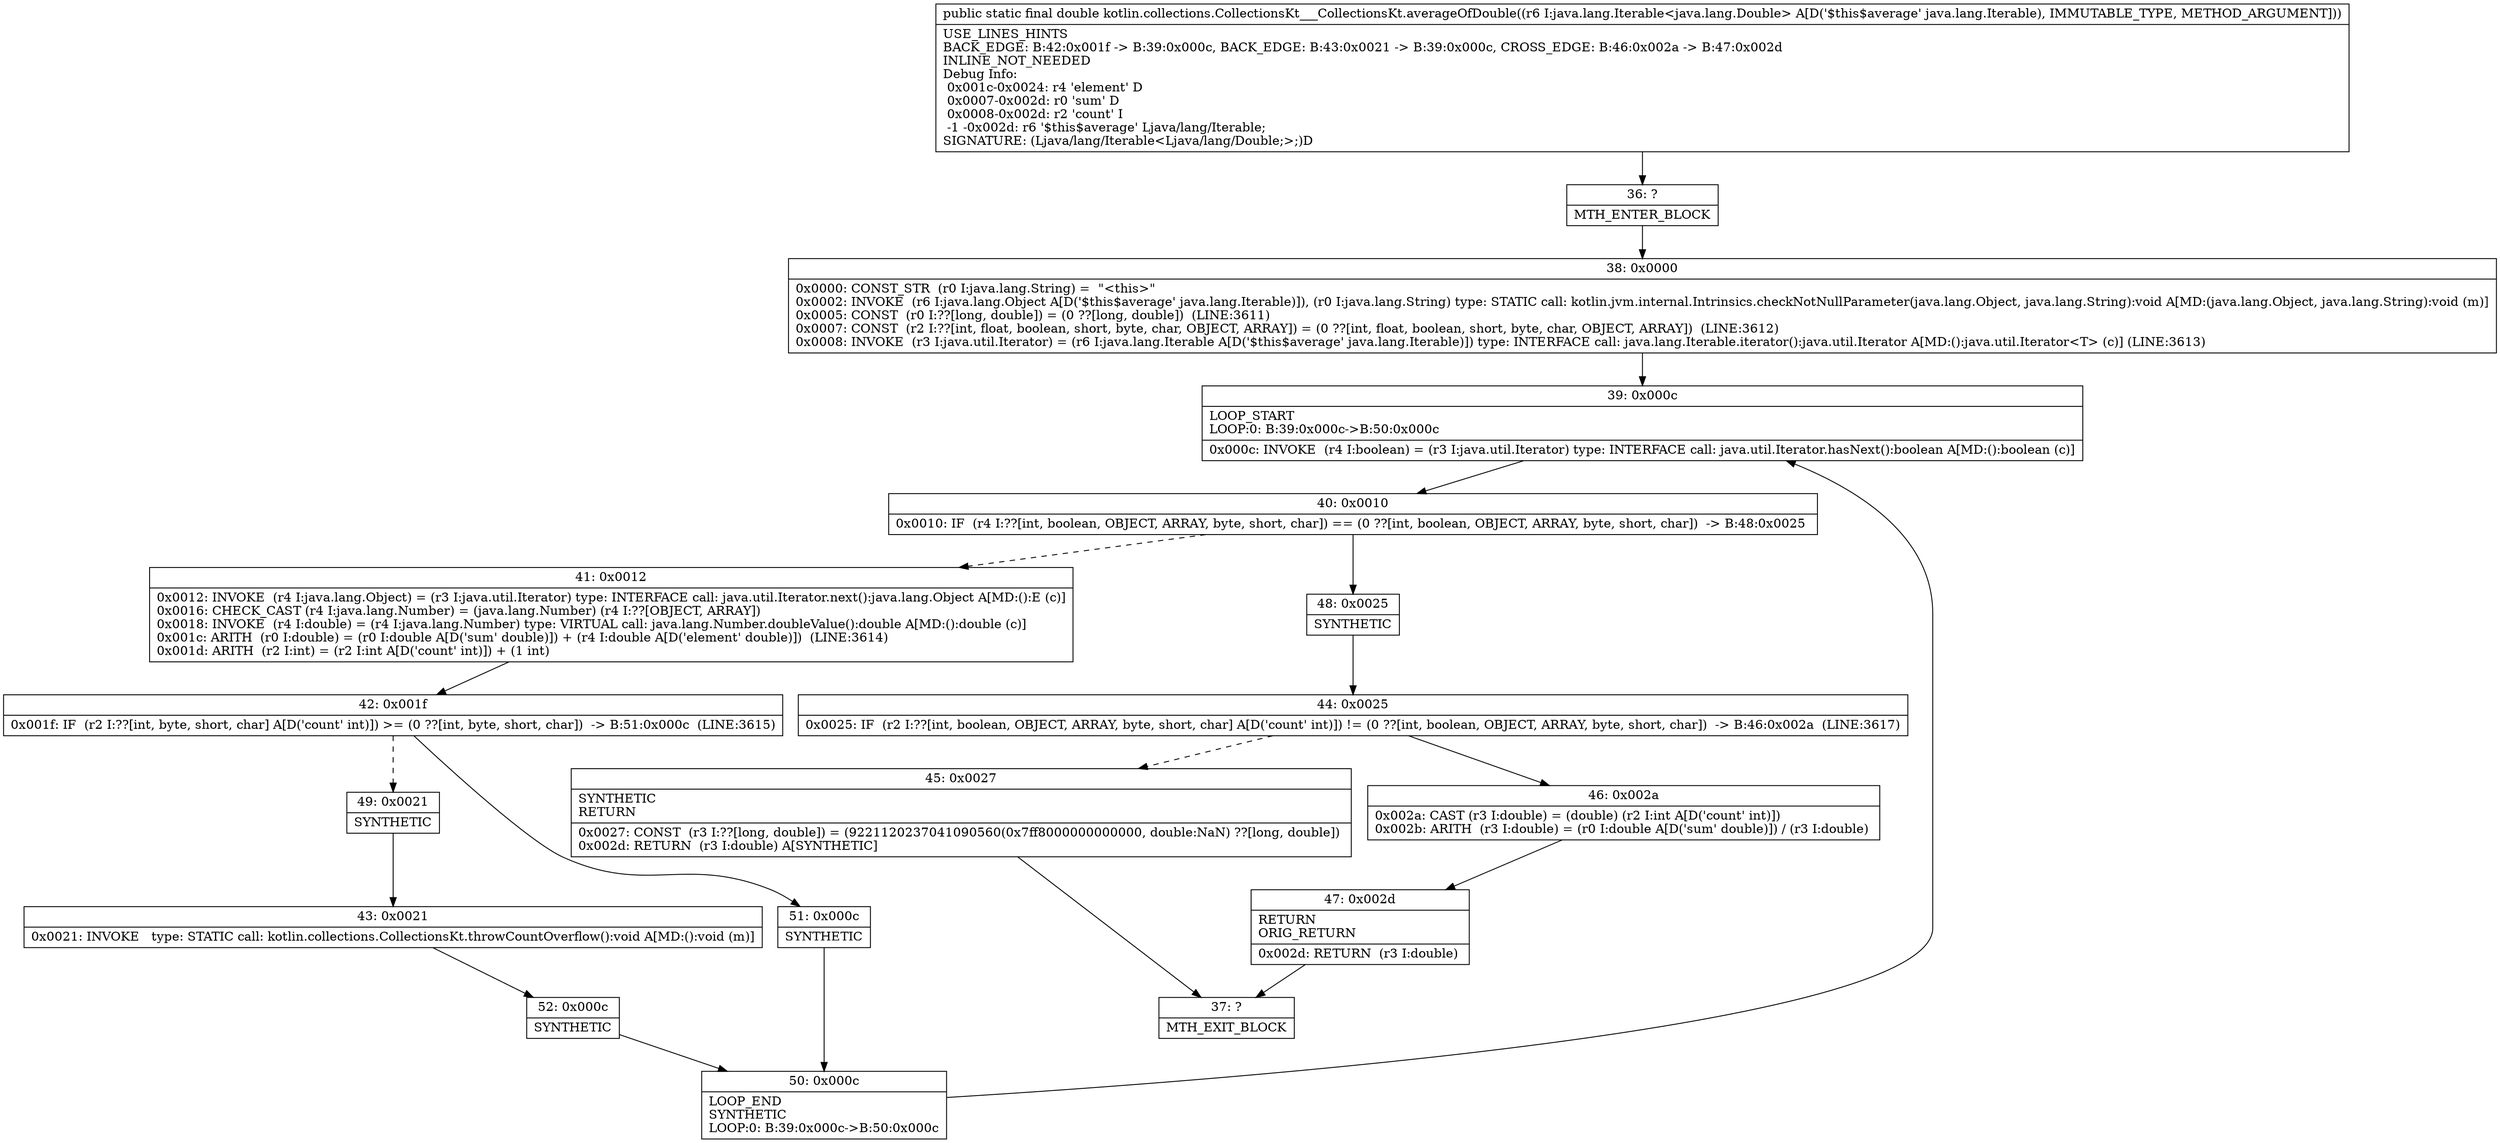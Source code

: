 digraph "CFG forkotlin.collections.CollectionsKt___CollectionsKt.averageOfDouble(Ljava\/lang\/Iterable;)D" {
Node_36 [shape=record,label="{36\:\ ?|MTH_ENTER_BLOCK\l}"];
Node_38 [shape=record,label="{38\:\ 0x0000|0x0000: CONST_STR  (r0 I:java.lang.String) =  \"\<this\>\" \l0x0002: INVOKE  (r6 I:java.lang.Object A[D('$this$average' java.lang.Iterable)]), (r0 I:java.lang.String) type: STATIC call: kotlin.jvm.internal.Intrinsics.checkNotNullParameter(java.lang.Object, java.lang.String):void A[MD:(java.lang.Object, java.lang.String):void (m)]\l0x0005: CONST  (r0 I:??[long, double]) = (0 ??[long, double])  (LINE:3611)\l0x0007: CONST  (r2 I:??[int, float, boolean, short, byte, char, OBJECT, ARRAY]) = (0 ??[int, float, boolean, short, byte, char, OBJECT, ARRAY])  (LINE:3612)\l0x0008: INVOKE  (r3 I:java.util.Iterator) = (r6 I:java.lang.Iterable A[D('$this$average' java.lang.Iterable)]) type: INTERFACE call: java.lang.Iterable.iterator():java.util.Iterator A[MD:():java.util.Iterator\<T\> (c)] (LINE:3613)\l}"];
Node_39 [shape=record,label="{39\:\ 0x000c|LOOP_START\lLOOP:0: B:39:0x000c\-\>B:50:0x000c\l|0x000c: INVOKE  (r4 I:boolean) = (r3 I:java.util.Iterator) type: INTERFACE call: java.util.Iterator.hasNext():boolean A[MD:():boolean (c)]\l}"];
Node_40 [shape=record,label="{40\:\ 0x0010|0x0010: IF  (r4 I:??[int, boolean, OBJECT, ARRAY, byte, short, char]) == (0 ??[int, boolean, OBJECT, ARRAY, byte, short, char])  \-\> B:48:0x0025 \l}"];
Node_41 [shape=record,label="{41\:\ 0x0012|0x0012: INVOKE  (r4 I:java.lang.Object) = (r3 I:java.util.Iterator) type: INTERFACE call: java.util.Iterator.next():java.lang.Object A[MD:():E (c)]\l0x0016: CHECK_CAST (r4 I:java.lang.Number) = (java.lang.Number) (r4 I:??[OBJECT, ARRAY]) \l0x0018: INVOKE  (r4 I:double) = (r4 I:java.lang.Number) type: VIRTUAL call: java.lang.Number.doubleValue():double A[MD:():double (c)]\l0x001c: ARITH  (r0 I:double) = (r0 I:double A[D('sum' double)]) + (r4 I:double A[D('element' double)])  (LINE:3614)\l0x001d: ARITH  (r2 I:int) = (r2 I:int A[D('count' int)]) + (1 int) \l}"];
Node_42 [shape=record,label="{42\:\ 0x001f|0x001f: IF  (r2 I:??[int, byte, short, char] A[D('count' int)]) \>= (0 ??[int, byte, short, char])  \-\> B:51:0x000c  (LINE:3615)\l}"];
Node_49 [shape=record,label="{49\:\ 0x0021|SYNTHETIC\l}"];
Node_43 [shape=record,label="{43\:\ 0x0021|0x0021: INVOKE   type: STATIC call: kotlin.collections.CollectionsKt.throwCountOverflow():void A[MD:():void (m)]\l}"];
Node_52 [shape=record,label="{52\:\ 0x000c|SYNTHETIC\l}"];
Node_50 [shape=record,label="{50\:\ 0x000c|LOOP_END\lSYNTHETIC\lLOOP:0: B:39:0x000c\-\>B:50:0x000c\l}"];
Node_51 [shape=record,label="{51\:\ 0x000c|SYNTHETIC\l}"];
Node_48 [shape=record,label="{48\:\ 0x0025|SYNTHETIC\l}"];
Node_44 [shape=record,label="{44\:\ 0x0025|0x0025: IF  (r2 I:??[int, boolean, OBJECT, ARRAY, byte, short, char] A[D('count' int)]) != (0 ??[int, boolean, OBJECT, ARRAY, byte, short, char])  \-\> B:46:0x002a  (LINE:3617)\l}"];
Node_45 [shape=record,label="{45\:\ 0x0027|SYNTHETIC\lRETURN\l|0x0027: CONST  (r3 I:??[long, double]) = (9221120237041090560(0x7ff8000000000000, double:NaN) ??[long, double]) \l0x002d: RETURN  (r3 I:double) A[SYNTHETIC]\l}"];
Node_37 [shape=record,label="{37\:\ ?|MTH_EXIT_BLOCK\l}"];
Node_46 [shape=record,label="{46\:\ 0x002a|0x002a: CAST (r3 I:double) = (double) (r2 I:int A[D('count' int)]) \l0x002b: ARITH  (r3 I:double) = (r0 I:double A[D('sum' double)]) \/ (r3 I:double) \l}"];
Node_47 [shape=record,label="{47\:\ 0x002d|RETURN\lORIG_RETURN\l|0x002d: RETURN  (r3 I:double) \l}"];
MethodNode[shape=record,label="{public static final double kotlin.collections.CollectionsKt___CollectionsKt.averageOfDouble((r6 I:java.lang.Iterable\<java.lang.Double\> A[D('$this$average' java.lang.Iterable), IMMUTABLE_TYPE, METHOD_ARGUMENT]))  | USE_LINES_HINTS\lBACK_EDGE: B:42:0x001f \-\> B:39:0x000c, BACK_EDGE: B:43:0x0021 \-\> B:39:0x000c, CROSS_EDGE: B:46:0x002a \-\> B:47:0x002d\lINLINE_NOT_NEEDED\lDebug Info:\l  0x001c\-0x0024: r4 'element' D\l  0x0007\-0x002d: r0 'sum' D\l  0x0008\-0x002d: r2 'count' I\l  \-1 \-0x002d: r6 '$this$average' Ljava\/lang\/Iterable;\lSIGNATURE: (Ljava\/lang\/Iterable\<Ljava\/lang\/Double;\>;)D\l}"];
MethodNode -> Node_36;Node_36 -> Node_38;
Node_38 -> Node_39;
Node_39 -> Node_40;
Node_40 -> Node_41[style=dashed];
Node_40 -> Node_48;
Node_41 -> Node_42;
Node_42 -> Node_49[style=dashed];
Node_42 -> Node_51;
Node_49 -> Node_43;
Node_43 -> Node_52;
Node_52 -> Node_50;
Node_50 -> Node_39;
Node_51 -> Node_50;
Node_48 -> Node_44;
Node_44 -> Node_45[style=dashed];
Node_44 -> Node_46;
Node_45 -> Node_37;
Node_46 -> Node_47;
Node_47 -> Node_37;
}

